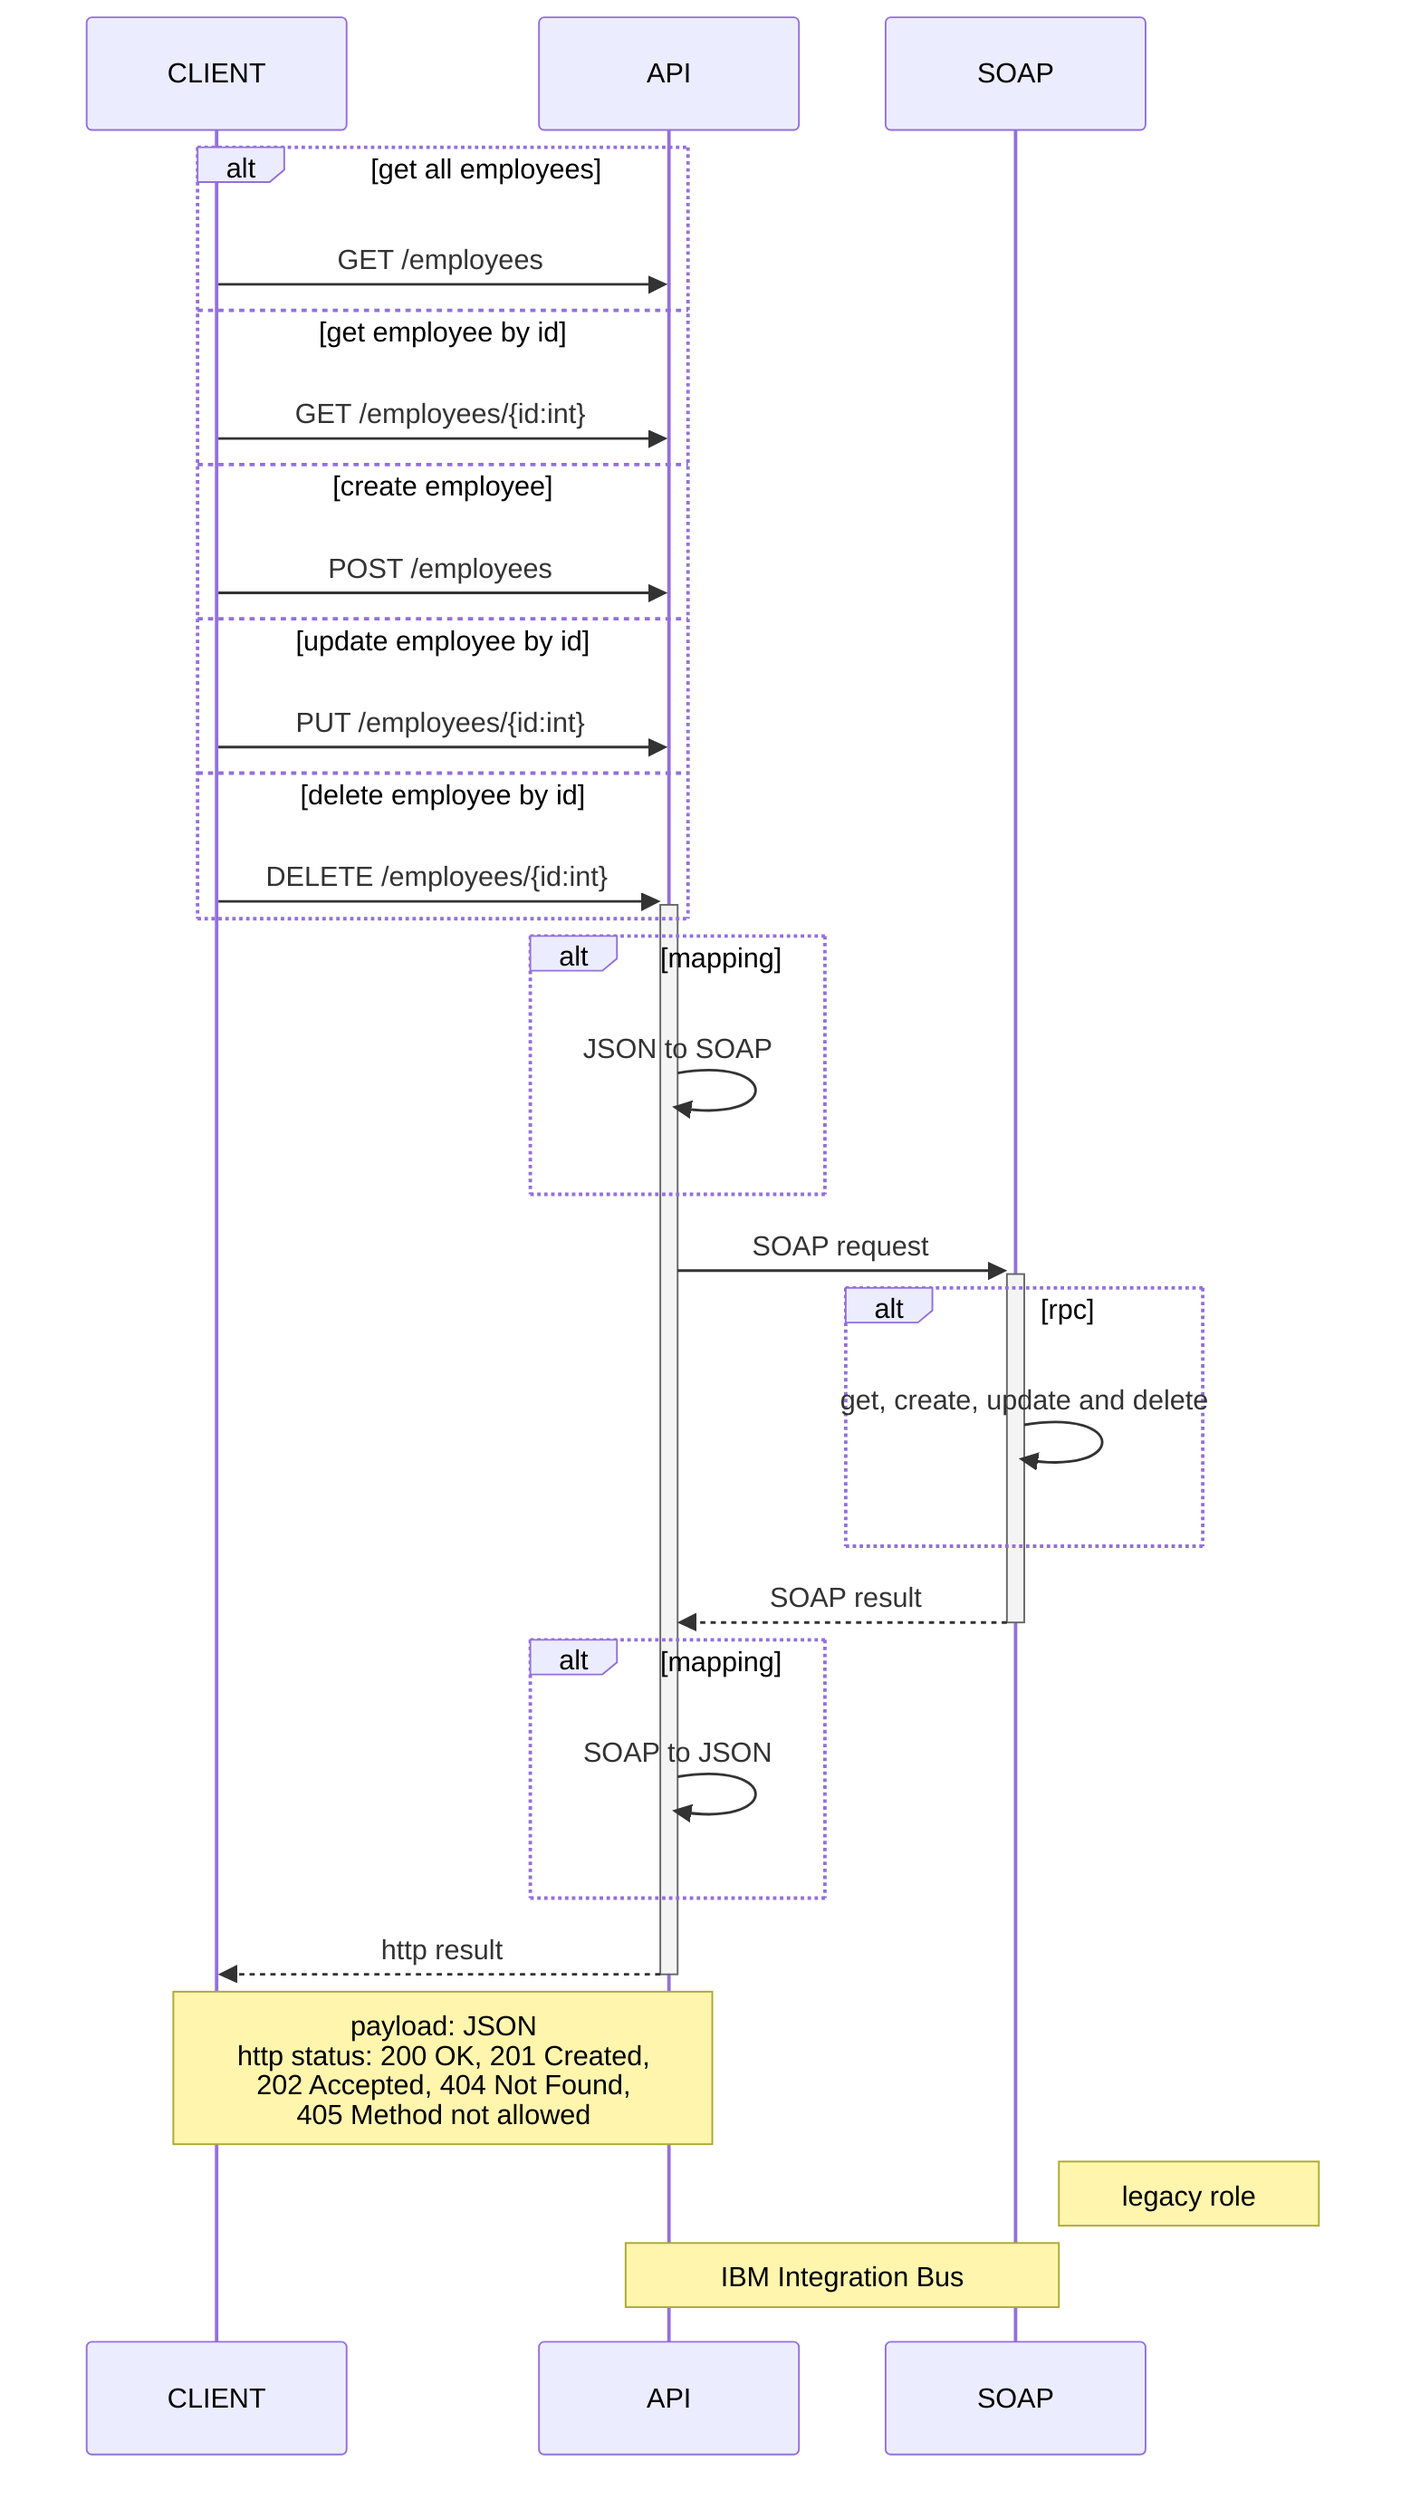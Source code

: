 sequenceDiagram
    alt get all employees
        CLIENT->>API: GET /employees
    else get employee by id
        CLIENT->>API: GET /employees/{id:int}
    else create employee 
        CLIENT->>API: POST /employees
    else update employee by id
        CLIENT->>API: PUT /employees/{id:int}
    else delete employee by id
        CLIENT->>+API: DELETE /employees/{id:int}
    end
    alt mapping
        API->>API: JSON to SOAP
    end
    API->>+SOAP: SOAP request
    alt rpc
        SOAP->>SOAP: get, create, update and delete
    end
    SOAP-->>-API: SOAP result
    alt mapping
        API->>API: SOAP to JSON
    end
    API-->>-CLIENT: http result
    Note over API,CLIENT: payload: JSON<br>http status: 200 OK, 201 Created,<br>202 Accepted, 404 Not Found,<br>405 Method not allowed
    Note right of SOAP: legacy role
    Note over API,SOAP: IBM Integration Bus